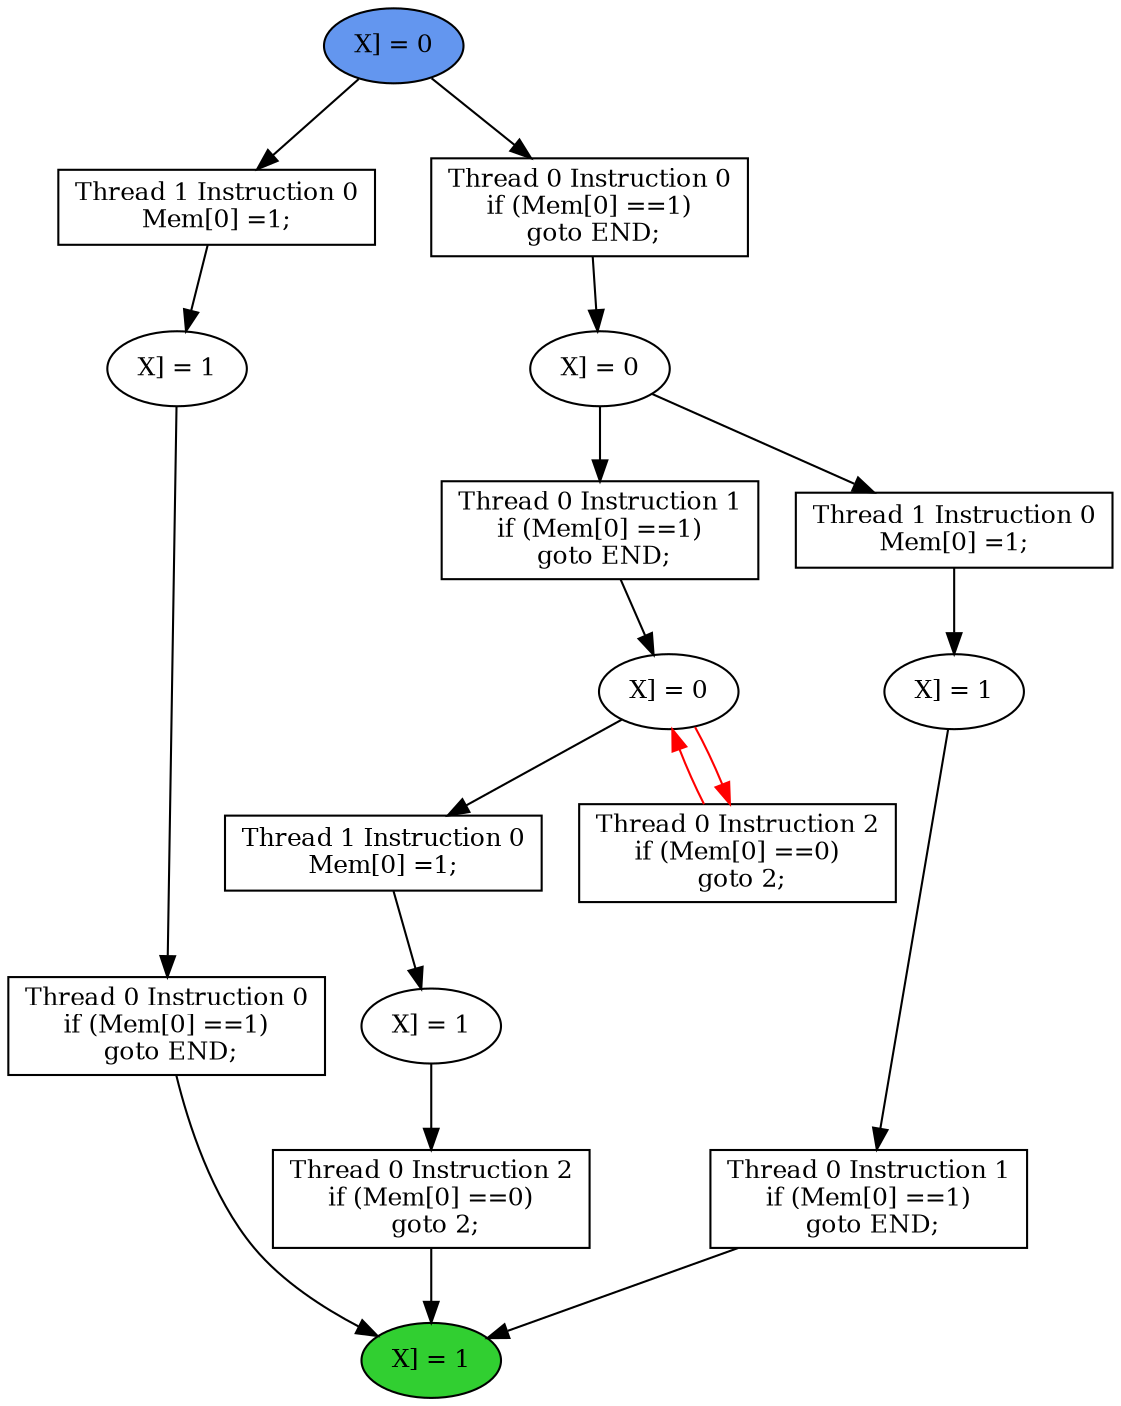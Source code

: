 digraph "graph" {
graph [fontsize=12]
node [fontsize=12]
edge [fontsize=12]
rankdir=TB;
"N17" -> "N10" [uuid = "<A0, END>", color = "#000000", fontcolor = "#ffffff", style = "solid", label = "", dir = "forward", weight = "1"]
"N25" -> "N24" [uuid = "<A1, S4>", color = "#000000", fontcolor = "#ffffff", style = "solid", label = "", dir = "forward", weight = "1"]
"N19" -> "N18" [uuid = "<A2, S3>", color = "#000000", fontcolor = "#ffffff", style = "solid", label = "", dir = "forward", weight = "1"]
"N13" -> "N12" [uuid = "<A3, S2>", color = "#000000", fontcolor = "#ffffff", style = "solid", label = "", dir = "forward", weight = "1"]
"N16" -> "N15" [uuid = "<A4, S1>", color = "#000000", fontcolor = "#ffffff", style = "solid", label = "", dir = "forward", weight = "1"]
"N14" -> "N10" [uuid = "<A5, END>", color = "#000000", fontcolor = "#ffffff", style = "solid", label = "", dir = "forward", weight = "1"]
"N27" -> "N26" [uuid = "<A6, S0>", color = "#000000", fontcolor = "#ffffff", style = "solid", label = "", dir = "forward", weight = "1"]
"N11" -> "N10" [uuid = "<A7, END>", color = "#000000", fontcolor = "#ffffff", style = "solid", label = "", dir = "forward", weight = "1"]
"N24" -> "N23" [uuid = "<A8, S4>", color = "#ff0000", fontcolor = "#ffffff", style = "solid", label = "", dir = "back", weight = "1"]
"N18" -> "N17" [uuid = "<A0, S3>", color = "#000000", fontcolor = "#ffffff", style = "solid", label = "", dir = "forward", weight = "1"]
"N26" -> "N25" [uuid = "<A1, S0>", color = "#000000", fontcolor = "#ffffff", style = "solid", label = "", dir = "forward", weight = "1"]
"N26" -> "N19" [uuid = "<A2, S0>", color = "#000000", fontcolor = "#ffffff", style = "solid", label = "", dir = "forward", weight = "1"]
"N24" -> "N13" [uuid = "<A3, S4>", color = "#000000", fontcolor = "#ffffff", style = "solid", label = "", dir = "forward", weight = "1"]
"N28" -> "N16" [uuid = "<A4, START>", color = "#000000", fontcolor = "#ffffff", style = "solid", label = "", dir = "forward", weight = "1"]
"N15" -> "N14" [uuid = "<A5, S1>", color = "#000000", fontcolor = "#ffffff", style = "solid", label = "", dir = "forward", weight = "1"]
"N28" -> "N27" [uuid = "<A6, START>", color = "#000000", fontcolor = "#ffffff", style = "solid", label = "", dir = "forward", weight = "1"]
"N12" -> "N11" [uuid = "<A7, S2>", color = "#000000", fontcolor = "#ffffff", style = "solid", label = "", dir = "forward", weight = "1"]
"N24" -> "N23" [uuid = "<A8, S4>", color = "#ff0000", fontcolor = "#ffffff", style = "solid", label = "", dir = "forward", weight = "1"]
"N10" [uuid="END", label="X] = 1", fillcolor = "#31cf31", fontcolor = "#000000", shape = "ellipse", style = "filled, solid"]
"N11" [uuid="A7", label="Thread 0 Instruction 2
if (Mem[0] ==0)
 goto 2;", fillcolor = "#ffffff", fontcolor = "#000000", shape = "box", style = "filled, solid"]
"N12" [uuid="S2", label="X] = 1", fillcolor = "#ffffff", fontcolor = "#000000", shape = "ellipse", style = "filled, solid"]
"N13" [uuid="A3", label="Thread 1 Instruction 0
Mem[0] =1;", fillcolor = "#ffffff", fontcolor = "#000000", shape = "box", style = "filled, solid"]
"N14" [uuid="A5", label="Thread 0 Instruction 0
if (Mem[0] ==1)
 goto END;", fillcolor = "#ffffff", fontcolor = "#000000", shape = "box", style = "filled, solid"]
"N15" [uuid="S1", label="X] = 1", fillcolor = "#ffffff", fontcolor = "#000000", shape = "ellipse", style = "filled, solid"]
"N16" [uuid="A4", label="Thread 1 Instruction 0
Mem[0] =1;", fillcolor = "#ffffff", fontcolor = "#000000", shape = "box", style = "filled, solid"]
"N17" [uuid="A0", label="Thread 0 Instruction 1
if (Mem[0] ==1)
 goto END;", fillcolor = "#ffffff", fontcolor = "#000000", shape = "box", style = "filled, solid"]
"N18" [uuid="S3", label="X] = 1", fillcolor = "#ffffff", fontcolor = "#000000", shape = "ellipse", style = "filled, solid"]
"N19" [uuid="A2", label="Thread 1 Instruction 0
Mem[0] =1;", fillcolor = "#ffffff", fontcolor = "#000000", shape = "box", style = "filled, solid"]
"N23" [uuid="A8", label="Thread 0 Instruction 2
if (Mem[0] ==0)
 goto 2;", fillcolor = "#ffffff", fontcolor = "#000000", shape = "box", style = "filled, solid"]
"N24" [uuid="S4", label="X] = 0", fillcolor = "#ffffff", fontcolor = "#000000", shape = "ellipse", style = "filled, solid"]
"N25" [uuid="A1", label="Thread 0 Instruction 1
if (Mem[0] ==1)
 goto END;", fillcolor = "#ffffff", fontcolor = "#000000", shape = "box", style = "filled, solid"]
"N26" [uuid="S0", label="X] = 0", fillcolor = "#ffffff", fontcolor = "#000000", shape = "ellipse", style = "filled, solid"]
"N27" [uuid="A6", label="Thread 0 Instruction 0
if (Mem[0] ==1)
 goto END;", fillcolor = "#ffffff", fontcolor = "#000000", shape = "box", style = "filled, solid"]
"N28" [uuid="START", label="X] = 0", fillcolor = "#6396ef", fontcolor = "#000000", shape = "ellipse", style = "filled, solid"]
}